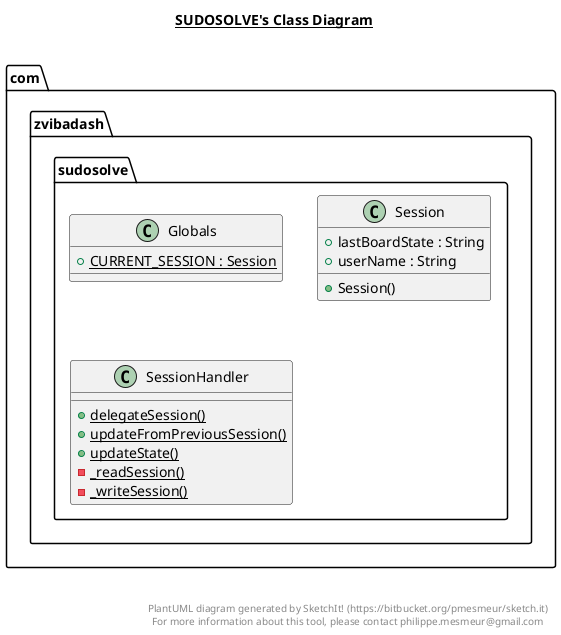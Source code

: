 @startuml

title __SUDOSOLVE's Class Diagram__\n

  namespace com.zvibadash.sudosolve {
    class com.zvibadash.sudosolve.Globals {
        {static} + CURRENT_SESSION : Session
    }
  }
  

  namespace com.zvibadash.sudosolve {
    class com.zvibadash.sudosolve.Session {
        + lastBoardState : String
        + userName : String
        + Session()
    }
  }
  

  namespace com.zvibadash.sudosolve {
    class com.zvibadash.sudosolve.SessionHandler {
        {static} + delegateSession()
        {static} + updateFromPreviousSession()
        {static} + updateState()
        {static} - _readSession()
        {static} - _writeSession()
    }
  }
  



right footer


PlantUML diagram generated by SketchIt! (https://bitbucket.org/pmesmeur/sketch.it)
For more information about this tool, please contact philippe.mesmeur@gmail.com
endfooter

@enduml
